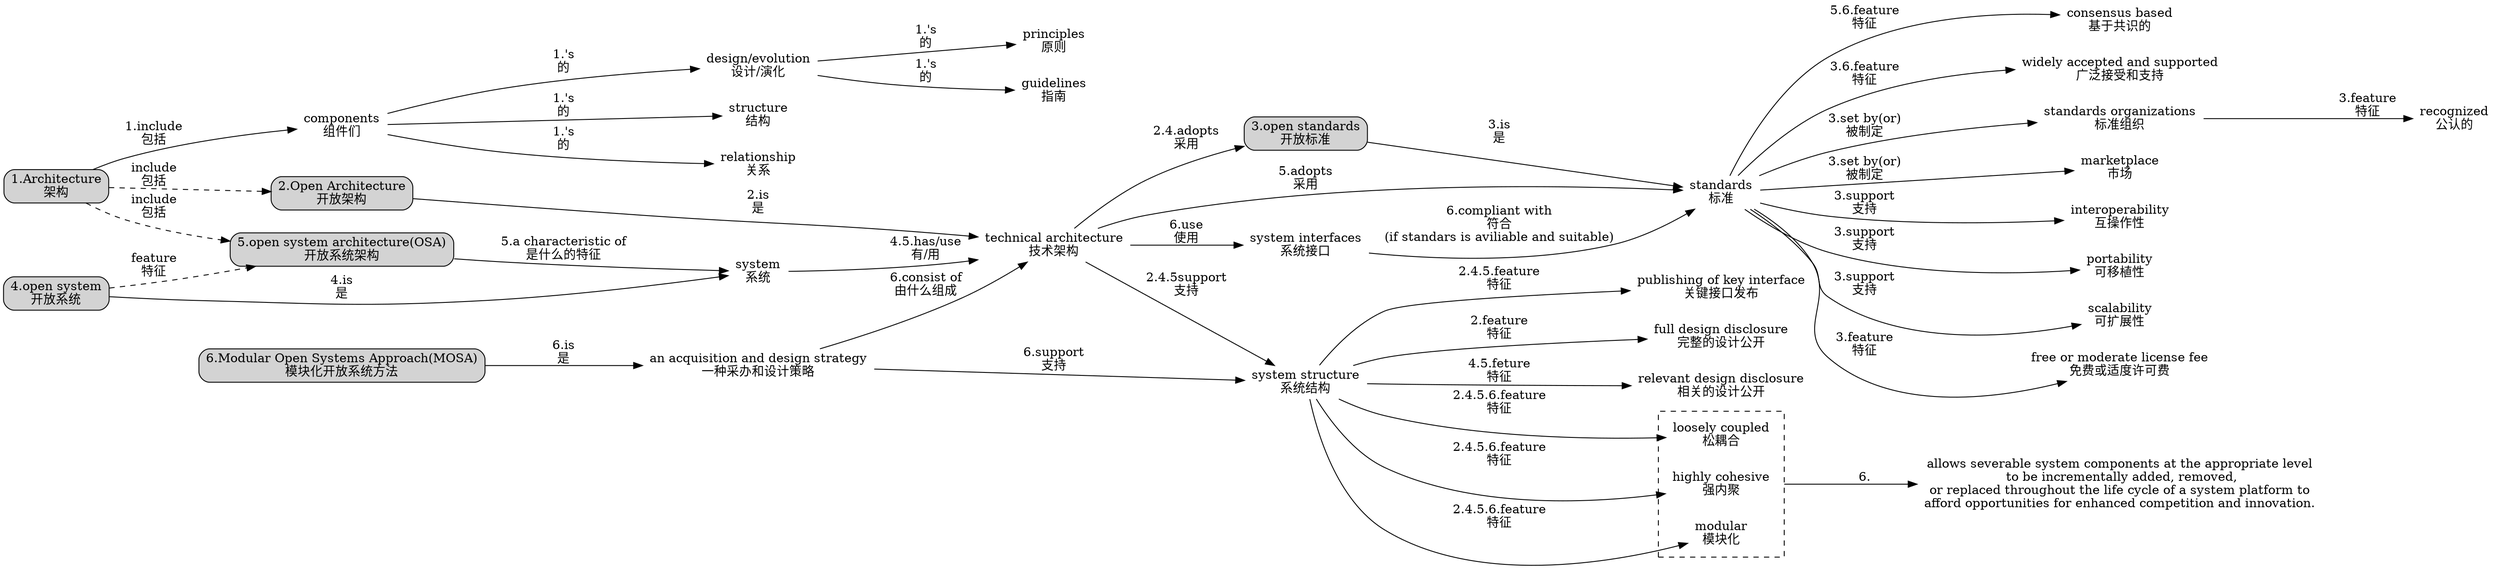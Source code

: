 digraph G {
  graph [rankdir=LR,compound=true];
  node [shape=box, style="rounded,filled"];

	arch[label = "1.Architecture\n架构"];
	openarch[label = "2.Open Architecture\n开放架构"];
openstandard[label = "3.open standards\n开放标准"];
opensystem[label = "4.open system\n开放系统"];
OpenSystemArch[label = "5.open system architecture(OSA)\n开放系统架构"];
MOSA[label = "6.Modular Open Systems Approach(MOSA)\n模块化开放系统方法"];
   arch-> openarch[label = "include\n包括",style=dashed];
   arch-> OpenSystemArch[label = "include\n包括",style=dashed];
   opensystem->OpenSystemArch[label = "feature\n特征",style=dashed];

components[label = "components\n组件们"color=white];
structure[label = "structure\n结构"color=white];
relationship[label = "relationship\n关系"color=white];
archdef4[label = "design/evolution\n设计/演化"color=white];
archdef5[label = "principles\n原则"color=white];
archdef6[label = "guidelines\n指南"color=white]
arch->components[label = "1.include\n包括"]
components->archdef4[label = "1.'s\n的"];
components->structure[label = "1.'s\n的"];
components->relationship[label = "1.'s\n的"];
archdef4->archdef5[label = "1.'s\n的"];
archdef4->archdef6[label = "1.'s\n的"];

tech_arch[label = "technical architecture\n技术架构"color=white];
system_structure[label = "system structure\n系统结构"color=white];
subgraph cluster_a{
style = dashed;
openarchdef4[label = "modular\n模块化"color=white];
openarchdef5[label = "loosely coupled\n松耦合"color=white];
openarchdef6[label = "highly cohesive\n强内聚"color=white];
}
openarchdef7[label = "publishing of key interface\n关键接口发布"color=white];
openarchdef8[label = "full design disclosure\n完整的设计公开"color=white];
openarch->tech_arch[label = "2.is\n是"];
tech_arch->openstandard[label="2.4.adopts\n采用"];
tech_arch->system_structure[label="2.4.5support\n支持"];
system_structure->openarchdef4[label="2.4.5.6.feature\n特征"];
system_structure->openarchdef5[label="2.4.5.6.feature\n特征"];
system_structure->openarchdef6[label="2.4.5.6.feature\n特征"];
system_structure->openarchdef7[label="2.4.5.feature\n特征"];
system_structure->openarchdef8[label="2.feature\n特征"];

standards[label="standards\n标准",color=white];
openstandarddef2[label="widely accepted and supported\n广泛接受和支持",color=white];
openstandarddef3[label="standards organizations\n标准组织",color=white];
openstandarddef4[label="marketplace\n市场",color=white];
openstandarddef5[label="interoperability\n互操作性",color=white];
openstandarddef6[label="portability\n可移植性",color=white];
openstandarddef7[label="scalability\n可扩展性",color=white];
openstandarddef8[label="recognized\n公认的",color=white];
openstandarddef9[label="free or moderate license fee\n免费或适度许可费",color=white];
openstandard->standards[label="3.is\n是"]
standards->openstandarddef3[label="3.set by(or)\n被制定"]
openstandarddef3->openstandarddef8[label="3.feature\n特征"]
standards->openstandarddef4[label="3.set by(or)\n被制定"]
standards->openstandarddef2[label="3.6.feature\n特征"]
standards->openstandarddef5[label="3.support\n支持"]
standards->openstandarddef6[label="3.support\n支持"]
standards->openstandarddef7[label="3.support\n支持"]
standards->openstandarddef9[label="3.feature\n特征"]
consensus_based[label="consensus based\n基于共识的",color=white];
standards->consensus_based[label="5.6.feature\n特征"]

system[label = "system\n系统"color=white];
opensystemdef1[label = "relevant design disclosure\n相关的设计公开"color=white];
opensystem->system[label="4.is\n是"];
system->tech_arch[label="4.5.has/use\n有/用"];
system_structure->opensystemdef1[label="4.5.feture\n特征"];

OpenSystemArch->system[label="5.a characteristic of\n是什么的特征"]
tech_arch->standards[label="5.adopts\n采用"];

MOSAdef1[label="an acquisition and design strategy\n一种采办和设计策略",color = white];
system_interfaces[label="system interfaces\n系统接口",color = white];
MOSA->MOSAdef1[label="6.is\n是"];
MOSAdef1->tech_arch[label="6.consist of\n由什么组成"];
tech_arch->system_interfaces[label="6.use\n使用"];
system_interfaces->standards[label="6.compliant with\n符合\n(if standars is aviliable and suitable)"];
MOSAdef1->system_structure[label="6.support\n支持"];
MOSAdef2[label="allows severable system components at the appropriate level\n to be incrementally added, removed,\n or replaced throughout the life cycle of a system platform to \nafford opportunities for enhanced competition and innovation.",color=white];
openarchdef6-> MOSAdef2[ltail="cluster_a",label="6."];
}
/*
   arch-> openarch[label=<<table border="0" cellborder="0" cellspacing="2">
        <tr><td><font color="#FFF000">舱内主照明控制信息</font></td></tr>
        <tr><td bgcolor="#008000"><font color="black">RS422总线</font></td></tr>
    </table>>, fontsize=10, color="#008000"];
*/
/*
    #FF0000 (红色)
    #00FF00 (绿色)
    #0000FF (蓝色)
    #FF00FF (洋红色)
    #00FFFF (青色)//以太网
    #800080 (紫色)//离散信号
    #008000 (深绿色)//RS422
    #FFC0CB (粉色) //模拟信号
    #FFA500 (橙色) //燃油分系统
    #FFF000 (黄色)//照明分系统
    #A52A2A (棕色)
    #000080 (海军蓝)
    #32CD32 (浅绿色)
    #8B0000 (深红色)
    #87CEEB (天蓝色)
    #DAA520 (深黄色)//HB6096
    #808080 (灰色)//PWM
    #FF69B4 (深粉色)
    #DA70D6 (浅紫色)
*/

